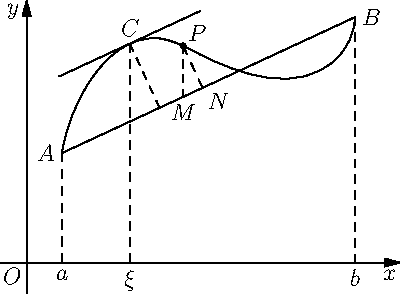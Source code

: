 size(200);
import graph;
import geometry;
path p=(20,62)..controls(22.355845984,76.64928851)and(27.8106422314,90.6272038938)..(36,103)
..controls(44.9665106317,116.546948487)and(58.0706297439,128.039287615)..(74,127)
..controls(81.8919239803,126.485103383)and(89.007116074,122.654336409)..(96,119)
..controls(122.566990186,105.11664078)and(154.136314453,95.5526705373)..(175,115)
  ..controls(181.689510041,121.235384703)and(185.6433916,129.862035378)..(186,139);
draw(p);
point A=point(p,0);
point B=point(p,length(p));

real k=(B.y-A.y)/(B.x-A.x);
real t=dirtime(p,(1,k));
point C=point(p,t);
draw(C--(C.x,0),dashed);
transform proj=projection(A,B);
point M=proj*C;
draw(C--M,dashed);

draw(A--B);
draw(C--(C.x,0),dashed);
draw(C-40(1,k)--C+40(1,k));
pair P=point(p,t+1);
dot("$P$",P,NE);
point N1=proj*P;
draw(P--N1,dashed);
label("$N$",N1,SE);
point M=intersectionpoint(line(A,B),line(P,(P.x,0)));
draw(P--M,dashed);
draw(B--(B.x,0),dashed);
draw(A--(A.x,0),dashed);
label("$M$",M,S);
label("$C$",C,N);
label("$B$",B,E);
label("$A$",A,W);
label("$O$",(0,0),SW);
label("$\xi$",C.x,S);
label("$a$",A.x,S);
label("$b$",B.x,S);
xlimits(-10,B.x+20);
axes("$x$","$y$",Arrow());

